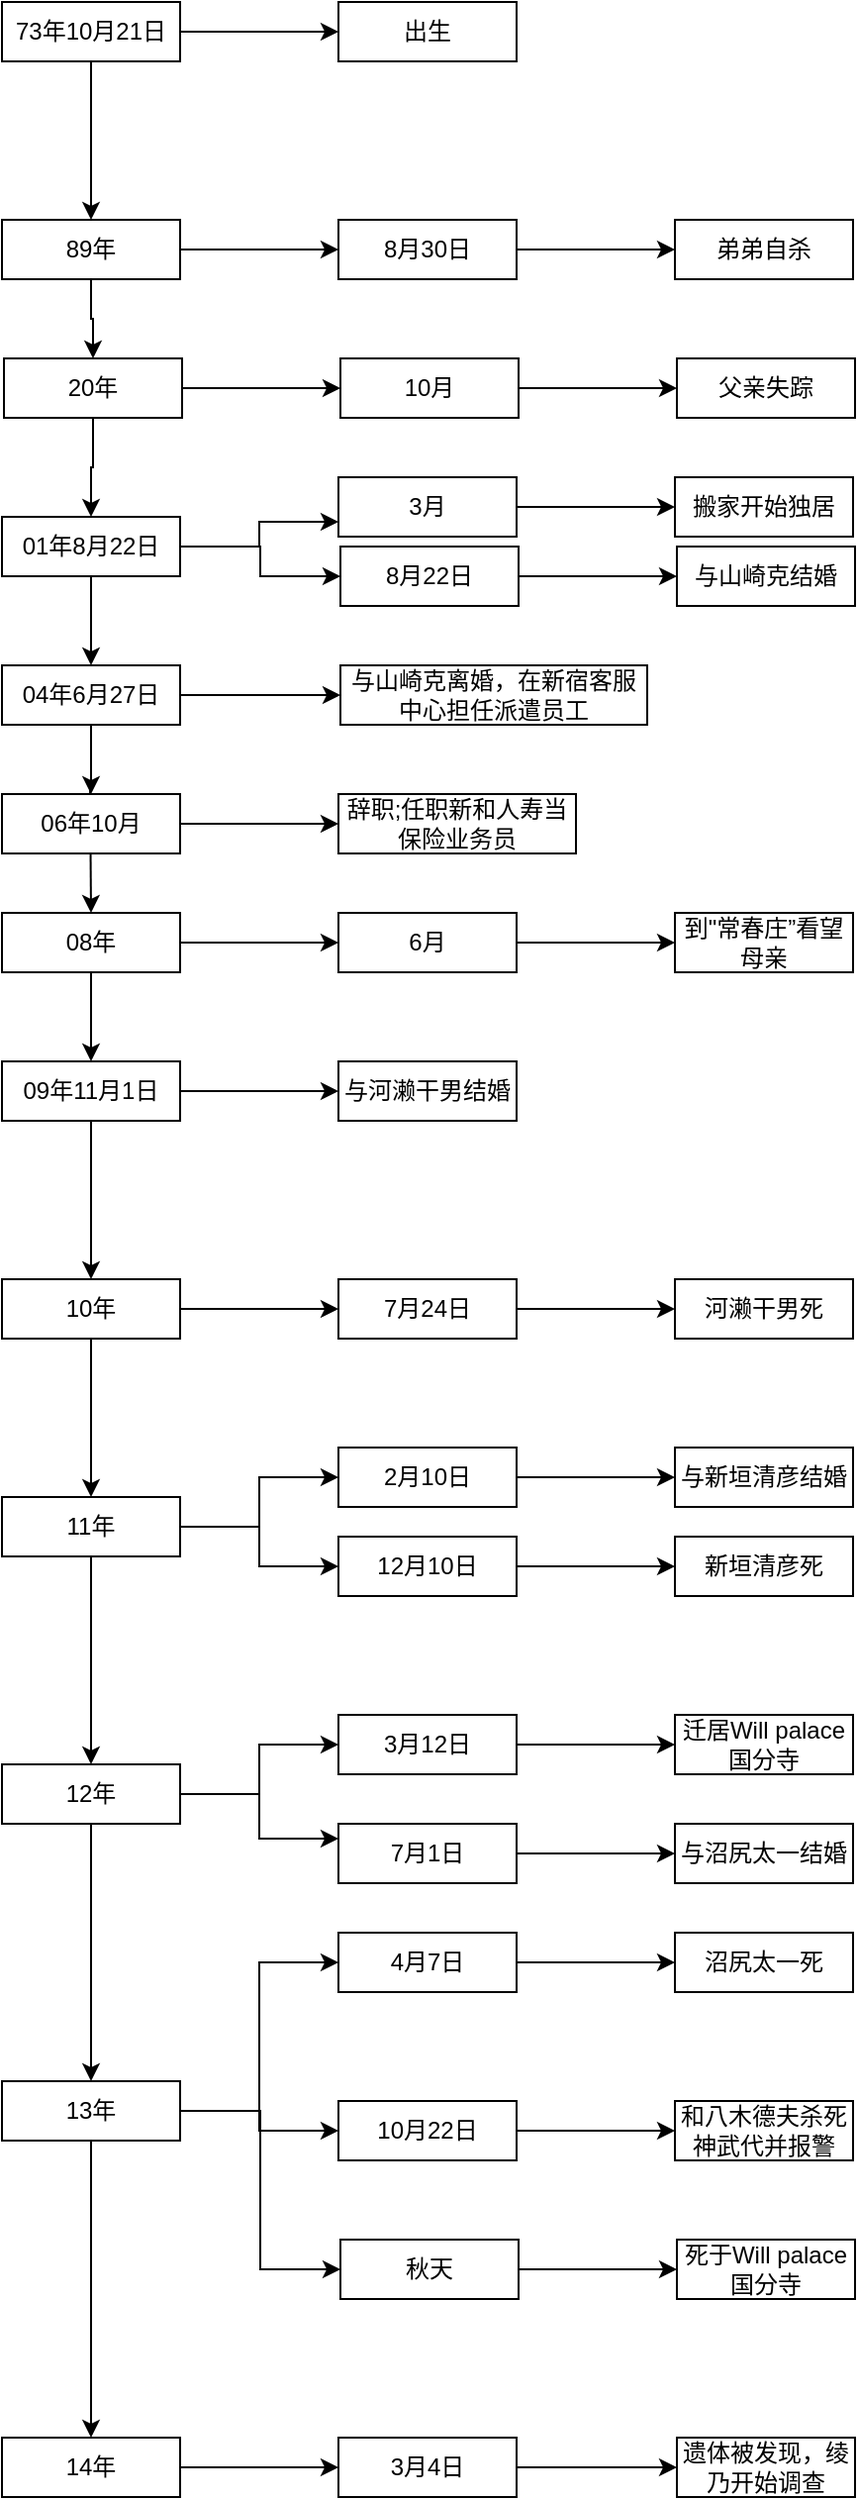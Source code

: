 <mxfile version="16.1.2" type="device"><diagram id="NN0y3WyNkyOe7qQfY7lL" name="第 1 页"><mxGraphModel dx="942" dy="1145" grid="1" gridSize="10" guides="1" tooltips="1" connect="1" arrows="1" fold="1" page="0" pageScale="1" pageWidth="827" pageHeight="1169" math="0" shadow="0"><root><mxCell id="0"/><mxCell id="1" parent="0"/><mxCell id="WIrS2NorhR0GccS97uFX-5" style="edgeStyle=orthogonalEdgeStyle;rounded=0;orthogonalLoop=1;jettySize=auto;html=1;" parent="1" source="WIrS2NorhR0GccS97uFX-1" target="WIrS2NorhR0GccS97uFX-4" edge="1"><mxGeometry relative="1" as="geometry"/></mxCell><mxCell id="xdn22cB5Ea42U_7zD6At-8" value="" style="edgeStyle=orthogonalEdgeStyle;rounded=0;orthogonalLoop=1;jettySize=auto;html=1;" edge="1" parent="1" source="WIrS2NorhR0GccS97uFX-1" target="xdn22cB5Ea42U_7zD6At-7"><mxGeometry relative="1" as="geometry"/></mxCell><mxCell id="WIrS2NorhR0GccS97uFX-1" value="73年10月21日" style="rounded=0;whiteSpace=wrap;html=1;" parent="1" vertex="1"><mxGeometry x="160" y="-200" width="90" height="30" as="geometry"/></mxCell><mxCell id="WIrS2NorhR0GccS97uFX-4" value="出生" style="rounded=0;whiteSpace=wrap;html=1;" parent="1" vertex="1"><mxGeometry x="330" y="-200" width="90" height="30" as="geometry"/></mxCell><mxCell id="WIrS2NorhR0GccS97uFX-9" value="" style="edgeStyle=orthogonalEdgeStyle;rounded=0;orthogonalLoop=1;jettySize=auto;html=1;" parent="1" source="WIrS2NorhR0GccS97uFX-6" target="WIrS2NorhR0GccS97uFX-8" edge="1"><mxGeometry relative="1" as="geometry"/></mxCell><mxCell id="WIrS2NorhR0GccS97uFX-11" style="edgeStyle=orthogonalEdgeStyle;rounded=0;orthogonalLoop=1;jettySize=auto;html=1;exitX=0.5;exitY=1;exitDx=0;exitDy=0;" parent="1" source="WIrS2NorhR0GccS97uFX-6" target="WIrS2NorhR0GccS97uFX-10" edge="1"><mxGeometry relative="1" as="geometry"/></mxCell><mxCell id="xdn22cB5Ea42U_7zD6At-26" style="edgeStyle=orthogonalEdgeStyle;rounded=0;orthogonalLoop=1;jettySize=auto;html=1;exitX=1;exitY=0.5;exitDx=0;exitDy=0;entryX=0;entryY=0.75;entryDx=0;entryDy=0;" edge="1" parent="1" source="WIrS2NorhR0GccS97uFX-6" target="xdn22cB5Ea42U_7zD6At-25"><mxGeometry relative="1" as="geometry"/></mxCell><mxCell id="WIrS2NorhR0GccS97uFX-6" value="01年8月22日" style="rounded=0;whiteSpace=wrap;html=1;" parent="1" vertex="1"><mxGeometry x="160" y="60" width="90" height="30" as="geometry"/></mxCell><mxCell id="xdn22cB5Ea42U_7zD6At-30" value="" style="edgeStyle=orthogonalEdgeStyle;rounded=0;orthogonalLoop=1;jettySize=auto;html=1;" edge="1" parent="1" source="WIrS2NorhR0GccS97uFX-8" target="xdn22cB5Ea42U_7zD6At-29"><mxGeometry relative="1" as="geometry"/></mxCell><mxCell id="WIrS2NorhR0GccS97uFX-8" value="8月22日" style="rounded=0;whiteSpace=wrap;html=1;" parent="1" vertex="1"><mxGeometry x="331" y="75" width="90" height="30" as="geometry"/></mxCell><mxCell id="WIrS2NorhR0GccS97uFX-13" style="edgeStyle=orthogonalEdgeStyle;rounded=0;orthogonalLoop=1;jettySize=auto;html=1;exitX=1;exitY=0.5;exitDx=0;exitDy=0;" parent="1" source="WIrS2NorhR0GccS97uFX-10" target="WIrS2NorhR0GccS97uFX-12" edge="1"><mxGeometry relative="1" as="geometry"/></mxCell><mxCell id="WIrS2NorhR0GccS97uFX-15" style="edgeStyle=orthogonalEdgeStyle;rounded=0;orthogonalLoop=1;jettySize=auto;html=1;exitX=0.5;exitY=1;exitDx=0;exitDy=0;entryX=0.5;entryY=0;entryDx=0;entryDy=0;" parent="1" target="Df0k519SetaLiw9mAWVr-11" edge="1"><mxGeometry relative="1" as="geometry"><mxPoint x="204.5" y="195" as="sourcePoint"/><mxPoint x="204.5" y="365" as="targetPoint"/></mxGeometry></mxCell><mxCell id="Df0k519SetaLiw9mAWVr-5" style="edgeStyle=orthogonalEdgeStyle;rounded=0;orthogonalLoop=1;jettySize=auto;html=1;exitX=0.5;exitY=1;exitDx=0;exitDy=0;" parent="1" source="WIrS2NorhR0GccS97uFX-10" target="Df0k519SetaLiw9mAWVr-4" edge="1"><mxGeometry relative="1" as="geometry"/></mxCell><mxCell id="WIrS2NorhR0GccS97uFX-10" value="04年6月27日" style="rounded=0;whiteSpace=wrap;html=1;" parent="1" vertex="1"><mxGeometry x="160" y="135" width="90" height="30" as="geometry"/></mxCell><mxCell id="WIrS2NorhR0GccS97uFX-12" value="与山崎克离婚，在新宿客服中心担任派遣员工" style="rounded=0;whiteSpace=wrap;html=1;" parent="1" vertex="1"><mxGeometry x="331" y="135" width="155" height="30" as="geometry"/></mxCell><mxCell id="WIrS2NorhR0GccS97uFX-17" value="" style="edgeStyle=orthogonalEdgeStyle;rounded=0;orthogonalLoop=1;jettySize=auto;html=1;" parent="1" source="WIrS2NorhR0GccS97uFX-14" target="WIrS2NorhR0GccS97uFX-16" edge="1"><mxGeometry relative="1" as="geometry"/></mxCell><mxCell id="WIrS2NorhR0GccS97uFX-19" value="" style="edgeStyle=orthogonalEdgeStyle;rounded=0;orthogonalLoop=1;jettySize=auto;html=1;" parent="1" source="WIrS2NorhR0GccS97uFX-14" target="WIrS2NorhR0GccS97uFX-18" edge="1"><mxGeometry relative="1" as="geometry"/></mxCell><mxCell id="WIrS2NorhR0GccS97uFX-14" value="09年11月1日" style="rounded=0;whiteSpace=wrap;html=1;" parent="1" vertex="1"><mxGeometry x="160" y="335" width="90" height="30" as="geometry"/></mxCell><mxCell id="WIrS2NorhR0GccS97uFX-16" value="与河濑干男结婚" style="rounded=0;whiteSpace=wrap;html=1;" parent="1" vertex="1"><mxGeometry x="330" y="335" width="90" height="30" as="geometry"/></mxCell><mxCell id="WIrS2NorhR0GccS97uFX-21" value="" style="edgeStyle=orthogonalEdgeStyle;rounded=0;orthogonalLoop=1;jettySize=auto;html=1;" parent="1" source="WIrS2NorhR0GccS97uFX-18" target="WIrS2NorhR0GccS97uFX-20" edge="1"><mxGeometry relative="1" as="geometry"/></mxCell><mxCell id="WIrS2NorhR0GccS97uFX-25" value="" style="edgeStyle=orthogonalEdgeStyle;rounded=0;orthogonalLoop=1;jettySize=auto;html=1;" parent="1" source="WIrS2NorhR0GccS97uFX-18" target="WIrS2NorhR0GccS97uFX-24" edge="1"><mxGeometry relative="1" as="geometry"/></mxCell><mxCell id="WIrS2NorhR0GccS97uFX-18" value="10年" style="rounded=0;whiteSpace=wrap;html=1;" parent="1" vertex="1"><mxGeometry x="160" y="445" width="90" height="30" as="geometry"/></mxCell><mxCell id="WIrS2NorhR0GccS97uFX-23" value="" style="edgeStyle=orthogonalEdgeStyle;rounded=0;orthogonalLoop=1;jettySize=auto;html=1;" parent="1" source="WIrS2NorhR0GccS97uFX-20" target="WIrS2NorhR0GccS97uFX-22" edge="1"><mxGeometry relative="1" as="geometry"/></mxCell><mxCell id="WIrS2NorhR0GccS97uFX-20" value="7月24日" style="rounded=0;whiteSpace=wrap;html=1;" parent="1" vertex="1"><mxGeometry x="330" y="445" width="90" height="30" as="geometry"/></mxCell><mxCell id="WIrS2NorhR0GccS97uFX-22" value="河濑干男死" style="rounded=0;whiteSpace=wrap;html=1;" parent="1" vertex="1"><mxGeometry x="500" y="445" width="90" height="30" as="geometry"/></mxCell><mxCell id="WIrS2NorhR0GccS97uFX-27" value="" style="edgeStyle=orthogonalEdgeStyle;rounded=0;orthogonalLoop=1;jettySize=auto;html=1;" parent="1" source="WIrS2NorhR0GccS97uFX-24" target="WIrS2NorhR0GccS97uFX-26" edge="1"><mxGeometry relative="1" as="geometry"/></mxCell><mxCell id="WIrS2NorhR0GccS97uFX-41" style="edgeStyle=orthogonalEdgeStyle;rounded=0;orthogonalLoop=1;jettySize=auto;html=1;exitX=1;exitY=0.5;exitDx=0;exitDy=0;" parent="1" source="WIrS2NorhR0GccS97uFX-24" target="WIrS2NorhR0GccS97uFX-36" edge="1"><mxGeometry relative="1" as="geometry"/></mxCell><mxCell id="WIrS2NorhR0GccS97uFX-43" value="" style="edgeStyle=orthogonalEdgeStyle;rounded=0;orthogonalLoop=1;jettySize=auto;html=1;" parent="1" source="WIrS2NorhR0GccS97uFX-24" target="WIrS2NorhR0GccS97uFX-42" edge="1"><mxGeometry relative="1" as="geometry"/></mxCell><mxCell id="WIrS2NorhR0GccS97uFX-24" value="11年" style="rounded=0;whiteSpace=wrap;html=1;" parent="1" vertex="1"><mxGeometry x="160" y="555" width="90" height="30" as="geometry"/></mxCell><mxCell id="WIrS2NorhR0GccS97uFX-29" value="" style="edgeStyle=orthogonalEdgeStyle;rounded=0;orthogonalLoop=1;jettySize=auto;html=1;" parent="1" source="WIrS2NorhR0GccS97uFX-26" target="WIrS2NorhR0GccS97uFX-28" edge="1"><mxGeometry relative="1" as="geometry"/></mxCell><mxCell id="WIrS2NorhR0GccS97uFX-26" value="2月10日" style="rounded=0;whiteSpace=wrap;html=1;" parent="1" vertex="1"><mxGeometry x="330" y="530" width="90" height="30" as="geometry"/></mxCell><mxCell id="WIrS2NorhR0GccS97uFX-28" value="与新垣清彦结婚" style="rounded=0;whiteSpace=wrap;html=1;" parent="1" vertex="1"><mxGeometry x="500" y="530" width="90" height="30" as="geometry"/></mxCell><mxCell id="WIrS2NorhR0GccS97uFX-39" value="" style="edgeStyle=orthogonalEdgeStyle;rounded=0;orthogonalLoop=1;jettySize=auto;html=1;" parent="1" source="WIrS2NorhR0GccS97uFX-36" target="WIrS2NorhR0GccS97uFX-38" edge="1"><mxGeometry relative="1" as="geometry"/></mxCell><mxCell id="WIrS2NorhR0GccS97uFX-36" value="12月10日" style="rounded=0;whiteSpace=wrap;html=1;" parent="1" vertex="1"><mxGeometry x="330" y="575" width="90" height="30" as="geometry"/></mxCell><mxCell id="WIrS2NorhR0GccS97uFX-38" value="新垣清彦死" style="rounded=0;whiteSpace=wrap;html=1;" parent="1" vertex="1"><mxGeometry x="500" y="575" width="90" height="30" as="geometry"/></mxCell><mxCell id="WIrS2NorhR0GccS97uFX-45" value="" style="edgeStyle=orthogonalEdgeStyle;rounded=0;orthogonalLoop=1;jettySize=auto;html=1;" parent="1" source="WIrS2NorhR0GccS97uFX-42" target="WIrS2NorhR0GccS97uFX-44" edge="1"><mxGeometry relative="1" as="geometry"/></mxCell><mxCell id="WIrS2NorhR0GccS97uFX-54" value="" style="edgeStyle=orthogonalEdgeStyle;rounded=0;orthogonalLoop=1;jettySize=auto;html=1;" parent="1" source="WIrS2NorhR0GccS97uFX-42" target="WIrS2NorhR0GccS97uFX-53" edge="1"><mxGeometry relative="1" as="geometry"/></mxCell><mxCell id="WIrS2NorhR0GccS97uFX-62" style="edgeStyle=orthogonalEdgeStyle;rounded=0;orthogonalLoop=1;jettySize=auto;html=1;exitX=1;exitY=0.5;exitDx=0;exitDy=0;entryX=0;entryY=0.25;entryDx=0;entryDy=0;" parent="1" source="WIrS2NorhR0GccS97uFX-42" target="WIrS2NorhR0GccS97uFX-48" edge="1"><mxGeometry relative="1" as="geometry"/></mxCell><mxCell id="WIrS2NorhR0GccS97uFX-42" value="12年" style="rounded=0;whiteSpace=wrap;html=1;" parent="1" vertex="1"><mxGeometry x="160" y="690" width="90" height="30" as="geometry"/></mxCell><mxCell id="WIrS2NorhR0GccS97uFX-47" value="" style="edgeStyle=orthogonalEdgeStyle;rounded=0;orthogonalLoop=1;jettySize=auto;html=1;" parent="1" source="WIrS2NorhR0GccS97uFX-44" target="WIrS2NorhR0GccS97uFX-46" edge="1"><mxGeometry relative="1" as="geometry"/></mxCell><mxCell id="WIrS2NorhR0GccS97uFX-44" value="3月12日" style="rounded=0;whiteSpace=wrap;html=1;" parent="1" vertex="1"><mxGeometry x="330" y="665" width="90" height="30" as="geometry"/></mxCell><mxCell id="WIrS2NorhR0GccS97uFX-46" value="迁居Will palace国分寺" style="rounded=0;whiteSpace=wrap;html=1;" parent="1" vertex="1"><mxGeometry x="500" y="665" width="90" height="30" as="geometry"/></mxCell><mxCell id="WIrS2NorhR0GccS97uFX-52" value="" style="edgeStyle=orthogonalEdgeStyle;rounded=0;orthogonalLoop=1;jettySize=auto;html=1;" parent="1" source="WIrS2NorhR0GccS97uFX-48" target="WIrS2NorhR0GccS97uFX-51" edge="1"><mxGeometry relative="1" as="geometry"/></mxCell><mxCell id="WIrS2NorhR0GccS97uFX-48" value="7月1日" style="rounded=0;whiteSpace=wrap;html=1;" parent="1" vertex="1"><mxGeometry x="330" y="720" width="90" height="30" as="geometry"/></mxCell><mxCell id="WIrS2NorhR0GccS97uFX-51" value="与沼尻太一结婚" style="rounded=0;whiteSpace=wrap;html=1;" parent="1" vertex="1"><mxGeometry x="500" y="720" width="90" height="30" as="geometry"/></mxCell><mxCell id="WIrS2NorhR0GccS97uFX-56" value="" style="edgeStyle=orthogonalEdgeStyle;rounded=0;orthogonalLoop=1;jettySize=auto;html=1;" parent="1" source="WIrS2NorhR0GccS97uFX-53" target="WIrS2NorhR0GccS97uFX-55" edge="1"><mxGeometry relative="1" as="geometry"><Array as="points"><mxPoint x="290" y="865"/><mxPoint x="290" y="790"/></Array></mxGeometry></mxCell><mxCell id="WIrS2NorhR0GccS97uFX-63" style="edgeStyle=orthogonalEdgeStyle;rounded=0;orthogonalLoop=1;jettySize=auto;html=1;exitX=1;exitY=0.5;exitDx=0;exitDy=0;entryX=0;entryY=0.5;entryDx=0;entryDy=0;" parent="1" source="WIrS2NorhR0GccS97uFX-53" target="WIrS2NorhR0GccS97uFX-59" edge="1"><mxGeometry relative="1" as="geometry"/></mxCell><mxCell id="WIrS2NorhR0GccS97uFX-65" value="" style="edgeStyle=orthogonalEdgeStyle;rounded=0;orthogonalLoop=1;jettySize=auto;html=1;" parent="1" source="WIrS2NorhR0GccS97uFX-53" target="WIrS2NorhR0GccS97uFX-64" edge="1"><mxGeometry relative="1" as="geometry"/></mxCell><mxCell id="xdn22cB5Ea42U_7zD6At-22" style="edgeStyle=orthogonalEdgeStyle;rounded=0;orthogonalLoop=1;jettySize=auto;html=1;exitX=1;exitY=0.5;exitDx=0;exitDy=0;entryX=0;entryY=0.5;entryDx=0;entryDy=0;" edge="1" parent="1" source="WIrS2NorhR0GccS97uFX-53" target="xdn22cB5Ea42U_7zD6At-1"><mxGeometry relative="1" as="geometry"/></mxCell><mxCell id="WIrS2NorhR0GccS97uFX-53" value="13年" style="rounded=0;whiteSpace=wrap;html=1;" parent="1" vertex="1"><mxGeometry x="160" y="850" width="90" height="30" as="geometry"/></mxCell><mxCell id="WIrS2NorhR0GccS97uFX-58" value="" style="edgeStyle=orthogonalEdgeStyle;rounded=0;orthogonalLoop=1;jettySize=auto;html=1;" parent="1" source="WIrS2NorhR0GccS97uFX-55" target="WIrS2NorhR0GccS97uFX-57" edge="1"><mxGeometry relative="1" as="geometry"/></mxCell><mxCell id="WIrS2NorhR0GccS97uFX-55" value="4月7日" style="rounded=0;whiteSpace=wrap;html=1;" parent="1" vertex="1"><mxGeometry x="330" y="775" width="90" height="30" as="geometry"/></mxCell><mxCell id="WIrS2NorhR0GccS97uFX-57" value="沼尻太一死" style="rounded=0;whiteSpace=wrap;html=1;" parent="1" vertex="1"><mxGeometry x="500" y="775" width="90" height="30" as="geometry"/></mxCell><mxCell id="WIrS2NorhR0GccS97uFX-61" value="" style="edgeStyle=orthogonalEdgeStyle;rounded=0;orthogonalLoop=1;jettySize=auto;html=1;" parent="1" source="WIrS2NorhR0GccS97uFX-59" target="WIrS2NorhR0GccS97uFX-60" edge="1"><mxGeometry relative="1" as="geometry"/></mxCell><mxCell id="WIrS2NorhR0GccS97uFX-59" value="秋天" style="rounded=0;whiteSpace=wrap;html=1;" parent="1" vertex="1"><mxGeometry x="331" y="930" width="90" height="30" as="geometry"/></mxCell><mxCell id="WIrS2NorhR0GccS97uFX-60" value="死于Will palace国分寺" style="rounded=0;whiteSpace=wrap;html=1;" parent="1" vertex="1"><mxGeometry x="501" y="930" width="90" height="30" as="geometry"/></mxCell><mxCell id="WIrS2NorhR0GccS97uFX-67" value="" style="edgeStyle=orthogonalEdgeStyle;rounded=0;orthogonalLoop=1;jettySize=auto;html=1;" parent="1" source="WIrS2NorhR0GccS97uFX-64" target="WIrS2NorhR0GccS97uFX-66" edge="1"><mxGeometry relative="1" as="geometry"/></mxCell><mxCell id="WIrS2NorhR0GccS97uFX-64" value="14年" style="rounded=0;whiteSpace=wrap;html=1;" parent="1" vertex="1"><mxGeometry x="160" y="1030" width="90" height="30" as="geometry"/></mxCell><mxCell id="WIrS2NorhR0GccS97uFX-69" value="" style="edgeStyle=orthogonalEdgeStyle;rounded=0;orthogonalLoop=1;jettySize=auto;html=1;" parent="1" source="WIrS2NorhR0GccS97uFX-66" target="WIrS2NorhR0GccS97uFX-68" edge="1"><mxGeometry relative="1" as="geometry"/></mxCell><mxCell id="WIrS2NorhR0GccS97uFX-66" value="3月4日" style="rounded=0;whiteSpace=wrap;html=1;" parent="1" vertex="1"><mxGeometry x="330" y="1030" width="90" height="30" as="geometry"/></mxCell><mxCell id="WIrS2NorhR0GccS97uFX-68" value="遗体被发现，绫乃开始调查" style="rounded=0;whiteSpace=wrap;html=1;" parent="1" vertex="1"><mxGeometry x="501" y="1030" width="90" height="30" as="geometry"/></mxCell><mxCell id="Df0k519SetaLiw9mAWVr-7" value="" style="edgeStyle=orthogonalEdgeStyle;rounded=0;orthogonalLoop=1;jettySize=auto;html=1;" parent="1" source="Df0k519SetaLiw9mAWVr-4" target="Df0k519SetaLiw9mAWVr-6" edge="1"><mxGeometry relative="1" as="geometry"/></mxCell><mxCell id="Df0k519SetaLiw9mAWVr-4" value="06年10月" style="rounded=0;whiteSpace=wrap;html=1;" parent="1" vertex="1"><mxGeometry x="160" y="200" width="90" height="30" as="geometry"/></mxCell><mxCell id="Df0k519SetaLiw9mAWVr-6" value="辞职;任职新和人寿当保险业务员" style="rounded=0;whiteSpace=wrap;html=1;" parent="1" vertex="1"><mxGeometry x="330" y="200" width="120" height="30" as="geometry"/></mxCell><mxCell id="Df0k519SetaLiw9mAWVr-13" value="" style="edgeStyle=orthogonalEdgeStyle;rounded=0;orthogonalLoop=1;jettySize=auto;html=1;" parent="1" source="Df0k519SetaLiw9mAWVr-11" target="Df0k519SetaLiw9mAWVr-12" edge="1"><mxGeometry relative="1" as="geometry"/></mxCell><mxCell id="xdn22cB5Ea42U_7zD6At-24" style="edgeStyle=orthogonalEdgeStyle;rounded=0;orthogonalLoop=1;jettySize=auto;html=1;exitX=0.5;exitY=1;exitDx=0;exitDy=0;entryX=0.5;entryY=0;entryDx=0;entryDy=0;" edge="1" parent="1" source="Df0k519SetaLiw9mAWVr-11" target="WIrS2NorhR0GccS97uFX-14"><mxGeometry relative="1" as="geometry"/></mxCell><mxCell id="Df0k519SetaLiw9mAWVr-11" value="08年" style="rounded=0;whiteSpace=wrap;html=1;" parent="1" vertex="1"><mxGeometry x="160" y="260" width="90" height="30" as="geometry"/></mxCell><mxCell id="Df0k519SetaLiw9mAWVr-15" value="" style="edgeStyle=orthogonalEdgeStyle;rounded=0;orthogonalLoop=1;jettySize=auto;html=1;" parent="1" source="Df0k519SetaLiw9mAWVr-12" target="Df0k519SetaLiw9mAWVr-14" edge="1"><mxGeometry relative="1" as="geometry"/></mxCell><mxCell id="Df0k519SetaLiw9mAWVr-12" value="6月" style="rounded=0;whiteSpace=wrap;html=1;" parent="1" vertex="1"><mxGeometry x="330" y="260" width="90" height="30" as="geometry"/></mxCell><mxCell id="Df0k519SetaLiw9mAWVr-14" value="到&quot;常春庄”看望母亲" style="rounded=0;whiteSpace=wrap;html=1;" parent="1" vertex="1"><mxGeometry x="500" y="260" width="90" height="30" as="geometry"/></mxCell><mxCell id="xdn22cB5Ea42U_7zD6At-4" value="" style="edgeStyle=orthogonalEdgeStyle;rounded=0;orthogonalLoop=1;jettySize=auto;html=1;" edge="1" parent="1" source="xdn22cB5Ea42U_7zD6At-1" target="xdn22cB5Ea42U_7zD6At-3"><mxGeometry relative="1" as="geometry"/></mxCell><mxCell id="xdn22cB5Ea42U_7zD6At-1" value="10月22日" style="rounded=0;whiteSpace=wrap;html=1;" vertex="1" parent="1"><mxGeometry x="330" y="860" width="90" height="30" as="geometry"/></mxCell><mxCell id="xdn22cB5Ea42U_7zD6At-3" value="和八木德夫杀死神武代并报警" style="rounded=0;whiteSpace=wrap;html=1;" vertex="1" parent="1"><mxGeometry x="500" y="860" width="90" height="30" as="geometry"/></mxCell><mxCell id="xdn22cB5Ea42U_7zD6At-10" value="" style="edgeStyle=orthogonalEdgeStyle;rounded=0;orthogonalLoop=1;jettySize=auto;html=1;" edge="1" parent="1" source="xdn22cB5Ea42U_7zD6At-7" target="xdn22cB5Ea42U_7zD6At-9"><mxGeometry relative="1" as="geometry"/></mxCell><mxCell id="xdn22cB5Ea42U_7zD6At-15" value="" style="edgeStyle=orthogonalEdgeStyle;rounded=0;orthogonalLoop=1;jettySize=auto;html=1;" edge="1" parent="1" source="xdn22cB5Ea42U_7zD6At-7" target="xdn22cB5Ea42U_7zD6At-14"><mxGeometry relative="1" as="geometry"/></mxCell><mxCell id="xdn22cB5Ea42U_7zD6At-7" value="89年" style="rounded=0;whiteSpace=wrap;html=1;" vertex="1" parent="1"><mxGeometry x="160" y="-90" width="90" height="30" as="geometry"/></mxCell><mxCell id="xdn22cB5Ea42U_7zD6At-12" value="" style="edgeStyle=orthogonalEdgeStyle;rounded=0;orthogonalLoop=1;jettySize=auto;html=1;" edge="1" parent="1" source="xdn22cB5Ea42U_7zD6At-9" target="xdn22cB5Ea42U_7zD6At-11"><mxGeometry relative="1" as="geometry"/></mxCell><mxCell id="xdn22cB5Ea42U_7zD6At-9" value="8月30日" style="rounded=0;whiteSpace=wrap;html=1;" vertex="1" parent="1"><mxGeometry x="330" y="-90" width="90" height="30" as="geometry"/></mxCell><mxCell id="xdn22cB5Ea42U_7zD6At-11" value="弟弟自杀" style="rounded=0;whiteSpace=wrap;html=1;" vertex="1" parent="1"><mxGeometry x="500" y="-90" width="90" height="30" as="geometry"/></mxCell><mxCell id="xdn22cB5Ea42U_7zD6At-17" value="" style="edgeStyle=orthogonalEdgeStyle;rounded=0;orthogonalLoop=1;jettySize=auto;html=1;" edge="1" parent="1" source="xdn22cB5Ea42U_7zD6At-14" target="xdn22cB5Ea42U_7zD6At-16"><mxGeometry relative="1" as="geometry"/></mxCell><mxCell id="xdn22cB5Ea42U_7zD6At-32" style="edgeStyle=orthogonalEdgeStyle;rounded=0;orthogonalLoop=1;jettySize=auto;html=1;exitX=0.5;exitY=1;exitDx=0;exitDy=0;entryX=0.5;entryY=0;entryDx=0;entryDy=0;" edge="1" parent="1" source="xdn22cB5Ea42U_7zD6At-14" target="WIrS2NorhR0GccS97uFX-6"><mxGeometry relative="1" as="geometry"/></mxCell><mxCell id="xdn22cB5Ea42U_7zD6At-14" value="20年" style="rounded=0;whiteSpace=wrap;html=1;" vertex="1" parent="1"><mxGeometry x="161" y="-20" width="90" height="30" as="geometry"/></mxCell><mxCell id="xdn22cB5Ea42U_7zD6At-19" value="" style="edgeStyle=orthogonalEdgeStyle;rounded=0;orthogonalLoop=1;jettySize=auto;html=1;" edge="1" parent="1" source="xdn22cB5Ea42U_7zD6At-16" target="xdn22cB5Ea42U_7zD6At-18"><mxGeometry relative="1" as="geometry"/></mxCell><mxCell id="xdn22cB5Ea42U_7zD6At-16" value="10月" style="rounded=0;whiteSpace=wrap;html=1;" vertex="1" parent="1"><mxGeometry x="331" y="-20" width="90" height="30" as="geometry"/></mxCell><mxCell id="xdn22cB5Ea42U_7zD6At-18" value="父亲失踪" style="rounded=0;whiteSpace=wrap;html=1;" vertex="1" parent="1"><mxGeometry x="501" y="-20" width="90" height="30" as="geometry"/></mxCell><mxCell id="xdn22cB5Ea42U_7zD6At-28" value="" style="edgeStyle=orthogonalEdgeStyle;rounded=0;orthogonalLoop=1;jettySize=auto;html=1;" edge="1" parent="1" source="xdn22cB5Ea42U_7zD6At-25" target="xdn22cB5Ea42U_7zD6At-27"><mxGeometry relative="1" as="geometry"/></mxCell><mxCell id="xdn22cB5Ea42U_7zD6At-25" value="3月" style="rounded=0;whiteSpace=wrap;html=1;" vertex="1" parent="1"><mxGeometry x="330" y="40" width="90" height="30" as="geometry"/></mxCell><mxCell id="xdn22cB5Ea42U_7zD6At-27" value="搬家开始独居" style="rounded=0;whiteSpace=wrap;html=1;" vertex="1" parent="1"><mxGeometry x="500" y="40" width="90" height="30" as="geometry"/></mxCell><mxCell id="xdn22cB5Ea42U_7zD6At-29" value="与山崎克结婚" style="rounded=0;whiteSpace=wrap;html=1;" vertex="1" parent="1"><mxGeometry x="501" y="75" width="90" height="30" as="geometry"/></mxCell></root></mxGraphModel></diagram></mxfile>